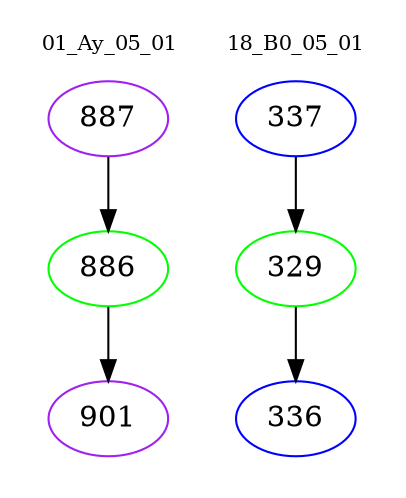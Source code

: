digraph{
subgraph cluster_0 {
color = white
label = "01_Ay_05_01";
fontsize=10;
T0_887 [label="887", color="purple"]
T0_887 -> T0_886 [color="black"]
T0_886 [label="886", color="green"]
T0_886 -> T0_901 [color="black"]
T0_901 [label="901", color="purple"]
}
subgraph cluster_1 {
color = white
label = "18_B0_05_01";
fontsize=10;
T1_337 [label="337", color="blue"]
T1_337 -> T1_329 [color="black"]
T1_329 [label="329", color="green"]
T1_329 -> T1_336 [color="black"]
T1_336 [label="336", color="blue"]
}
}
